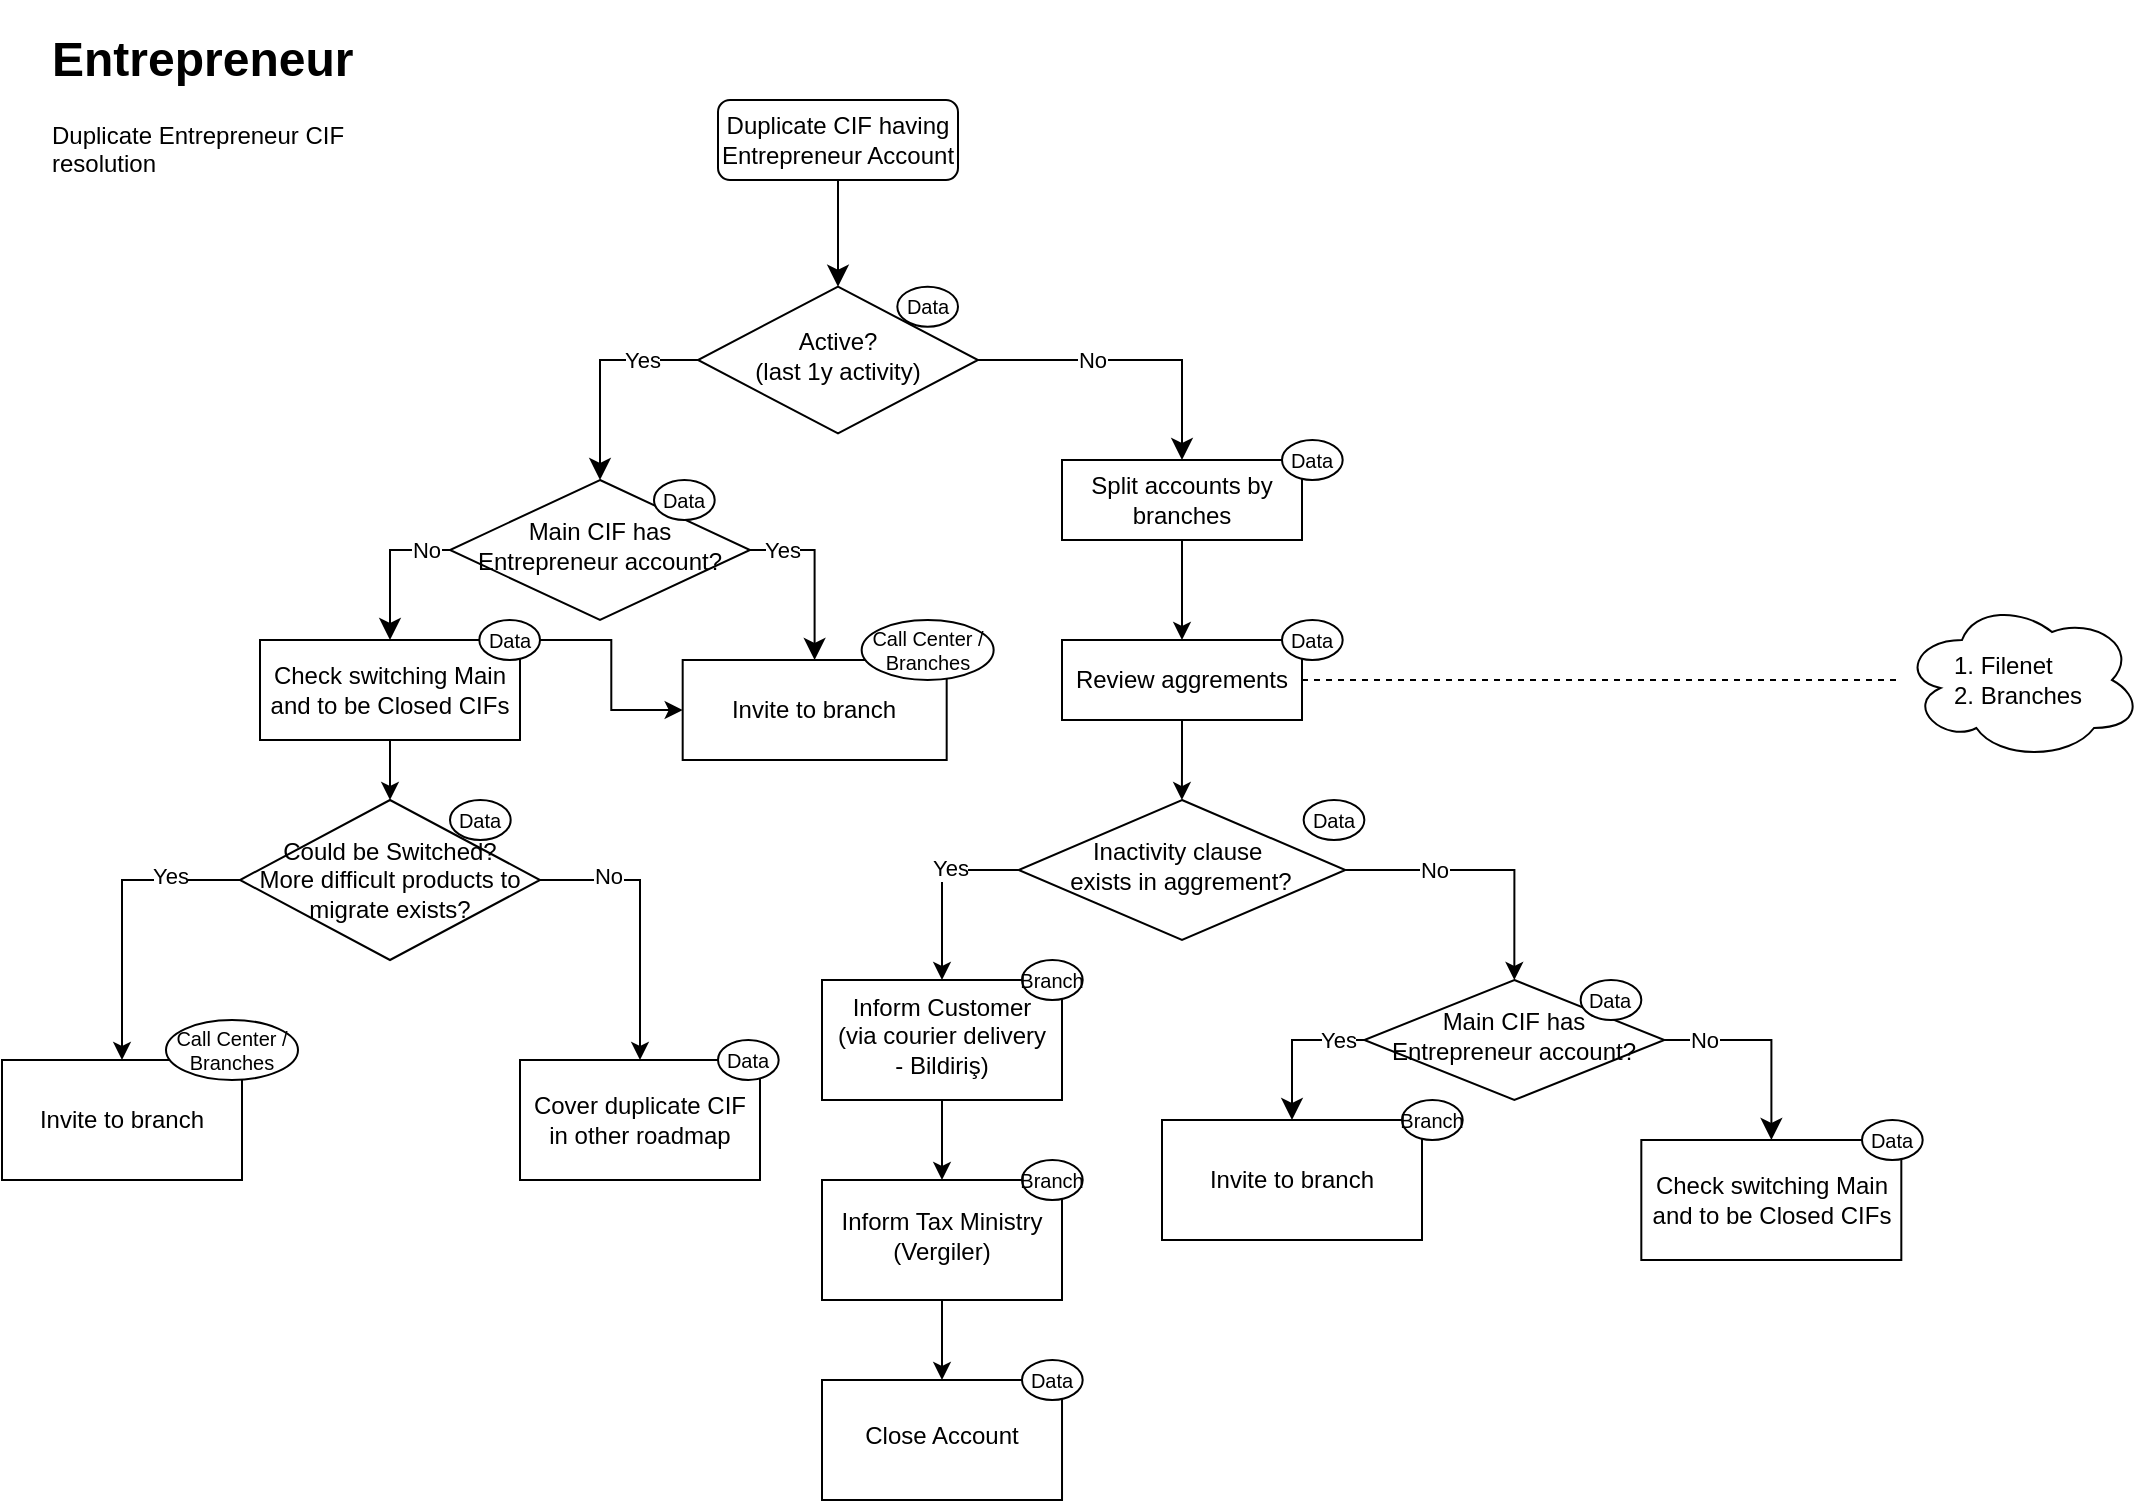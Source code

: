 <mxfile version="23.1.5" type="github" pages="2">
  <diagram id="C5RBs43oDa-KdzZeNtuy" name="Page-1">
    <mxGraphModel dx="2261" dy="780" grid="1" gridSize="10" guides="1" tooltips="1" connect="1" arrows="1" fold="1" page="1" pageScale="1" pageWidth="827" pageHeight="1169" math="0" shadow="0">
      <root>
        <mxCell id="WIyWlLk6GJQsqaUBKTNV-0" />
        <mxCell id="WIyWlLk6GJQsqaUBKTNV-1" parent="WIyWlLk6GJQsqaUBKTNV-0" />
        <mxCell id="KJ_HPDsQMNC6sKq2eSFU-30" value="" style="rounded=0;html=1;jettySize=auto;orthogonalLoop=1;fontSize=11;endArrow=classic;endFill=1;endSize=8;strokeWidth=1;shadow=0;labelBackgroundColor=none;edgeStyle=orthogonalEdgeStyle;" edge="1" parent="WIyWlLk6GJQsqaUBKTNV-1" source="KJ_HPDsQMNC6sKq2eSFU-31" target="KJ_HPDsQMNC6sKq2eSFU-36">
          <mxGeometry relative="1" as="geometry" />
        </mxCell>
        <mxCell id="KJ_HPDsQMNC6sKq2eSFU-31" value="Duplicate CIF having Entrepreneur Account" style="rounded=1;whiteSpace=wrap;html=1;fontSize=12;glass=0;strokeWidth=1;shadow=0;" vertex="1" parent="WIyWlLk6GJQsqaUBKTNV-1">
          <mxGeometry x="348" y="80" width="120" height="40" as="geometry" />
        </mxCell>
        <mxCell id="KJ_HPDsQMNC6sKq2eSFU-32" value="" style="rounded=0;html=1;jettySize=auto;orthogonalLoop=1;fontSize=11;endArrow=classic;endFill=1;endSize=8;strokeWidth=1;shadow=0;labelBackgroundColor=none;edgeStyle=orthogonalEdgeStyle;exitX=0;exitY=0.5;exitDx=0;exitDy=0;" edge="1" parent="WIyWlLk6GJQsqaUBKTNV-1" source="KJ_HPDsQMNC6sKq2eSFU-36" target="KJ_HPDsQMNC6sKq2eSFU-43">
          <mxGeometry y="20" relative="1" as="geometry">
            <mxPoint as="offset" />
          </mxGeometry>
        </mxCell>
        <mxCell id="KJ_HPDsQMNC6sKq2eSFU-33" value="Yes" style="edgeLabel;html=1;align=center;verticalAlign=middle;resizable=0;points=[];" vertex="1" connectable="0" parent="KJ_HPDsQMNC6sKq2eSFU-32">
          <mxGeometry x="-0.255" y="-1" relative="1" as="geometry">
            <mxPoint x="12" y="1" as="offset" />
          </mxGeometry>
        </mxCell>
        <mxCell id="KJ_HPDsQMNC6sKq2eSFU-34" value="" style="edgeStyle=orthogonalEdgeStyle;rounded=0;jettySize=auto;orthogonalLoop=1;endArrow=classic;endFill=1;endSize=8;strokeWidth=1;shadow=0;align=center;labelPosition=center;verticalLabelPosition=middle;verticalAlign=middle;" edge="1" parent="WIyWlLk6GJQsqaUBKTNV-1" source="KJ_HPDsQMNC6sKq2eSFU-36" target="KJ_HPDsQMNC6sKq2eSFU-38">
          <mxGeometry x="-0.201" y="20" relative="1" as="geometry">
            <mxPoint as="offset" />
          </mxGeometry>
        </mxCell>
        <mxCell id="KJ_HPDsQMNC6sKq2eSFU-35" value="No" style="edgeLabel;html=1;align=center;verticalAlign=middle;resizable=0;points=[];" vertex="1" connectable="0" parent="KJ_HPDsQMNC6sKq2eSFU-34">
          <mxGeometry x="-0.248" relative="1" as="geometry">
            <mxPoint as="offset" />
          </mxGeometry>
        </mxCell>
        <mxCell id="KJ_HPDsQMNC6sKq2eSFU-36" value="Active? &lt;br&gt;(last 1y activity)" style="rhombus;whiteSpace=wrap;html=1;shadow=0;fontFamily=Helvetica;fontSize=12;align=center;strokeWidth=1;spacing=6;spacingTop=-4;" vertex="1" parent="WIyWlLk6GJQsqaUBKTNV-1">
          <mxGeometry x="338" y="173.34" width="140" height="73.33" as="geometry" />
        </mxCell>
        <mxCell id="KJ_HPDsQMNC6sKq2eSFU-37" value="" style="edgeStyle=orthogonalEdgeStyle;rounded=0;orthogonalLoop=1;jettySize=auto;html=1;" edge="1" parent="WIyWlLk6GJQsqaUBKTNV-1" source="KJ_HPDsQMNC6sKq2eSFU-38" target="KJ_HPDsQMNC6sKq2eSFU-48">
          <mxGeometry relative="1" as="geometry" />
        </mxCell>
        <mxCell id="KJ_HPDsQMNC6sKq2eSFU-38" value="Split accounts by branches" style="rounded=0;whiteSpace=wrap;html=1;fontSize=12;glass=0;strokeWidth=1;shadow=0;" vertex="1" parent="WIyWlLk6GJQsqaUBKTNV-1">
          <mxGeometry x="520" y="260" width="120" height="40" as="geometry" />
        </mxCell>
        <mxCell id="KJ_HPDsQMNC6sKq2eSFU-39" value="" style="rounded=0;html=1;jettySize=auto;orthogonalLoop=1;fontSize=11;endArrow=classic;endFill=1;endSize=8;strokeWidth=1;shadow=0;labelBackgroundColor=none;edgeStyle=orthogonalEdgeStyle;exitX=0;exitY=0.5;exitDx=0;exitDy=0;" edge="1" parent="WIyWlLk6GJQsqaUBKTNV-1" source="KJ_HPDsQMNC6sKq2eSFU-43" target="KJ_HPDsQMNC6sKq2eSFU-44">
          <mxGeometry x="0.333" y="20" relative="1" as="geometry">
            <mxPoint as="offset" />
          </mxGeometry>
        </mxCell>
        <mxCell id="KJ_HPDsQMNC6sKq2eSFU-40" value="No" style="edgeLabel;html=1;align=center;verticalAlign=middle;resizable=0;points=[];" vertex="1" connectable="0" parent="KJ_HPDsQMNC6sKq2eSFU-39">
          <mxGeometry x="-0.615" relative="1" as="geometry">
            <mxPoint x="2" as="offset" />
          </mxGeometry>
        </mxCell>
        <mxCell id="KJ_HPDsQMNC6sKq2eSFU-41" value="" style="edgeStyle=orthogonalEdgeStyle;rounded=0;html=1;jettySize=auto;orthogonalLoop=1;fontSize=11;endArrow=classic;endFill=1;endSize=8;strokeWidth=1;shadow=0;labelBackgroundColor=none;exitX=1;exitY=0.5;exitDx=0;exitDy=0;" edge="1" parent="WIyWlLk6GJQsqaUBKTNV-1" source="KJ_HPDsQMNC6sKq2eSFU-43" target="KJ_HPDsQMNC6sKq2eSFU-45">
          <mxGeometry y="10" relative="1" as="geometry">
            <mxPoint as="offset" />
          </mxGeometry>
        </mxCell>
        <mxCell id="KJ_HPDsQMNC6sKq2eSFU-42" value="Yes" style="edgeLabel;html=1;align=center;verticalAlign=middle;resizable=0;points=[];" vertex="1" connectable="0" parent="KJ_HPDsQMNC6sKq2eSFU-41">
          <mxGeometry x="-0.415" y="2" relative="1" as="geometry">
            <mxPoint x="-10" y="2" as="offset" />
          </mxGeometry>
        </mxCell>
        <mxCell id="KJ_HPDsQMNC6sKq2eSFU-43" value="Main CIF has &lt;br&gt;Entrepreneur account?" style="rhombus;whiteSpace=wrap;html=1;shadow=0;fontFamily=Helvetica;fontSize=12;align=center;strokeWidth=1;spacing=6;spacingTop=-4;" vertex="1" parent="WIyWlLk6GJQsqaUBKTNV-1">
          <mxGeometry x="214" y="270" width="150" height="70" as="geometry" />
        </mxCell>
        <mxCell id="KJ_HPDsQMNC6sKq2eSFU-73" value="" style="edgeStyle=orthogonalEdgeStyle;rounded=0;orthogonalLoop=1;jettySize=auto;html=1;" edge="1" parent="WIyWlLk6GJQsqaUBKTNV-1" source="KJ_HPDsQMNC6sKq2eSFU-44" target="KJ_HPDsQMNC6sKq2eSFU-72">
          <mxGeometry relative="1" as="geometry" />
        </mxCell>
        <mxCell id="KJ_HPDsQMNC6sKq2eSFU-44" value="Check switching Main and to be Closed CIFs" style="rounded=0;whiteSpace=wrap;html=1;fontSize=12;glass=0;strokeWidth=1;shadow=0;" vertex="1" parent="WIyWlLk6GJQsqaUBKTNV-1">
          <mxGeometry x="119" y="350" width="130" height="50" as="geometry" />
        </mxCell>
        <mxCell id="KJ_HPDsQMNC6sKq2eSFU-45" value="Invite to branch" style="rounded=0;whiteSpace=wrap;html=1;fontSize=12;glass=0;strokeWidth=1;shadow=0;" vertex="1" parent="WIyWlLk6GJQsqaUBKTNV-1">
          <mxGeometry x="330.34" y="360" width="132" height="50" as="geometry" />
        </mxCell>
        <mxCell id="KJ_HPDsQMNC6sKq2eSFU-46" value="&lt;h1&gt;Entrepreneur&lt;/h1&gt;&lt;p&gt;Duplicate Entrepreneur CIF resolution&lt;/p&gt;" style="text;html=1;spacing=5;spacingTop=-20;whiteSpace=wrap;overflow=hidden;rounded=0;" vertex="1" parent="WIyWlLk6GJQsqaUBKTNV-1">
          <mxGeometry x="10" y="40" width="190" height="120" as="geometry" />
        </mxCell>
        <mxCell id="KJ_HPDsQMNC6sKq2eSFU-47" value="" style="edgeStyle=orthogonalEdgeStyle;rounded=0;orthogonalLoop=1;jettySize=auto;html=1;" edge="1" parent="WIyWlLk6GJQsqaUBKTNV-1" source="KJ_HPDsQMNC6sKq2eSFU-48" target="KJ_HPDsQMNC6sKq2eSFU-53">
          <mxGeometry relative="1" as="geometry" />
        </mxCell>
        <mxCell id="KJ_HPDsQMNC6sKq2eSFU-48" value="Review aggrements" style="rounded=0;whiteSpace=wrap;html=1;fontSize=12;glass=0;strokeWidth=1;shadow=0;" vertex="1" parent="WIyWlLk6GJQsqaUBKTNV-1">
          <mxGeometry x="520" y="350" width="120" height="40" as="geometry" />
        </mxCell>
        <mxCell id="KJ_HPDsQMNC6sKq2eSFU-49" value="" style="edgeStyle=orthogonalEdgeStyle;rounded=0;orthogonalLoop=1;jettySize=auto;html=1;exitX=0;exitY=0.5;exitDx=0;exitDy=0;" edge="1" parent="WIyWlLk6GJQsqaUBKTNV-1" source="KJ_HPDsQMNC6sKq2eSFU-53" target="KJ_HPDsQMNC6sKq2eSFU-55">
          <mxGeometry relative="1" as="geometry" />
        </mxCell>
        <mxCell id="KJ_HPDsQMNC6sKq2eSFU-50" value="Yes" style="edgeLabel;html=1;align=center;verticalAlign=middle;resizable=0;points=[];" vertex="1" connectable="0" parent="KJ_HPDsQMNC6sKq2eSFU-49">
          <mxGeometry x="-0.257" y="-1" relative="1" as="geometry">
            <mxPoint as="offset" />
          </mxGeometry>
        </mxCell>
        <mxCell id="KJ_HPDsQMNC6sKq2eSFU-51" value="" style="edgeStyle=orthogonalEdgeStyle;rounded=0;orthogonalLoop=1;jettySize=auto;html=1;entryX=0.5;entryY=0;entryDx=0;entryDy=0;" edge="1" parent="WIyWlLk6GJQsqaUBKTNV-1" source="KJ_HPDsQMNC6sKq2eSFU-53" target="KJ_HPDsQMNC6sKq2eSFU-67">
          <mxGeometry relative="1" as="geometry">
            <mxPoint x="779.0" y="520" as="targetPoint" />
          </mxGeometry>
        </mxCell>
        <mxCell id="KJ_HPDsQMNC6sKq2eSFU-52" value="No" style="edgeLabel;html=1;align=center;verticalAlign=middle;resizable=0;points=[];" vertex="1" connectable="0" parent="KJ_HPDsQMNC6sKq2eSFU-51">
          <mxGeometry x="-0.193" y="-2" relative="1" as="geometry">
            <mxPoint x="-12" y="-2" as="offset" />
          </mxGeometry>
        </mxCell>
        <mxCell id="KJ_HPDsQMNC6sKq2eSFU-53" value="&lt;div style=&quot;&quot;&gt;&lt;span style=&quot;background-color: initial;&quot;&gt;Inactivity clause&amp;nbsp;&lt;/span&gt;&lt;/div&gt;&lt;div style=&quot;&quot;&gt;&lt;span style=&quot;background-color: initial;&quot;&gt;exists&amp;nbsp;&lt;/span&gt;&lt;span style=&quot;background-color: initial;&quot;&gt;in aggrement?&lt;/span&gt;&lt;/div&gt;" style="rhombus;whiteSpace=wrap;html=1;shadow=0;fontFamily=Helvetica;fontSize=12;align=center;strokeWidth=1;spacing=6;spacingTop=-4;verticalAlign=middle;horizontal=1;" vertex="1" parent="WIyWlLk6GJQsqaUBKTNV-1">
          <mxGeometry x="498.34" y="430" width="163.33" height="70" as="geometry" />
        </mxCell>
        <mxCell id="KJ_HPDsQMNC6sKq2eSFU-54" value="" style="edgeStyle=orthogonalEdgeStyle;rounded=0;orthogonalLoop=1;jettySize=auto;html=1;" edge="1" parent="WIyWlLk6GJQsqaUBKTNV-1" source="KJ_HPDsQMNC6sKq2eSFU-55" target="KJ_HPDsQMNC6sKq2eSFU-57">
          <mxGeometry relative="1" as="geometry" />
        </mxCell>
        <mxCell id="KJ_HPDsQMNC6sKq2eSFU-55" value="Inform Customer (via courier delivery - Bildiriş)" style="whiteSpace=wrap;html=1;shadow=0;strokeWidth=1;spacing=6;spacingTop=-4;" vertex="1" parent="WIyWlLk6GJQsqaUBKTNV-1">
          <mxGeometry x="400" y="520" width="120" height="60" as="geometry" />
        </mxCell>
        <mxCell id="KJ_HPDsQMNC6sKq2eSFU-56" value="" style="edgeStyle=orthogonalEdgeStyle;rounded=0;orthogonalLoop=1;jettySize=auto;html=1;" edge="1" parent="WIyWlLk6GJQsqaUBKTNV-1" source="KJ_HPDsQMNC6sKq2eSFU-57" target="KJ_HPDsQMNC6sKq2eSFU-58">
          <mxGeometry relative="1" as="geometry" />
        </mxCell>
        <mxCell id="KJ_HPDsQMNC6sKq2eSFU-57" value="Inform Tax Ministry&lt;br&gt;(Vergiler)" style="whiteSpace=wrap;html=1;shadow=0;strokeWidth=1;spacing=6;spacingTop=-4;" vertex="1" parent="WIyWlLk6GJQsqaUBKTNV-1">
          <mxGeometry x="400" y="620" width="120" height="60" as="geometry" />
        </mxCell>
        <mxCell id="KJ_HPDsQMNC6sKq2eSFU-58" value="Close Account" style="whiteSpace=wrap;html=1;shadow=0;strokeWidth=1;spacing=6;spacingTop=-4;" vertex="1" parent="WIyWlLk6GJQsqaUBKTNV-1">
          <mxGeometry x="400" y="720" width="120.01" height="60" as="geometry" />
        </mxCell>
        <mxCell id="KJ_HPDsQMNC6sKq2eSFU-63" value="" style="rounded=0;html=1;jettySize=auto;orthogonalLoop=1;fontSize=11;endArrow=classic;endFill=1;endSize=8;strokeWidth=1;shadow=0;labelBackgroundColor=none;edgeStyle=orthogonalEdgeStyle;exitX=1;exitY=0.5;exitDx=0;exitDy=0;" edge="1" parent="WIyWlLk6GJQsqaUBKTNV-1" source="KJ_HPDsQMNC6sKq2eSFU-67" target="KJ_HPDsQMNC6sKq2eSFU-68">
          <mxGeometry x="0.333" y="20" relative="1" as="geometry">
            <mxPoint as="offset" />
          </mxGeometry>
        </mxCell>
        <mxCell id="KJ_HPDsQMNC6sKq2eSFU-64" value="No" style="edgeLabel;html=1;align=center;verticalAlign=middle;resizable=0;points=[];" vertex="1" connectable="0" parent="KJ_HPDsQMNC6sKq2eSFU-63">
          <mxGeometry x="-0.615" relative="1" as="geometry">
            <mxPoint as="offset" />
          </mxGeometry>
        </mxCell>
        <mxCell id="KJ_HPDsQMNC6sKq2eSFU-65" value="" style="edgeStyle=orthogonalEdgeStyle;rounded=0;html=1;jettySize=auto;orthogonalLoop=1;fontSize=11;endArrow=classic;endFill=1;endSize=8;strokeWidth=1;shadow=0;labelBackgroundColor=none;exitX=0;exitY=0.5;exitDx=0;exitDy=0;" edge="1" parent="WIyWlLk6GJQsqaUBKTNV-1" source="KJ_HPDsQMNC6sKq2eSFU-67" target="KJ_HPDsQMNC6sKq2eSFU-69">
          <mxGeometry y="10" relative="1" as="geometry">
            <mxPoint as="offset" />
          </mxGeometry>
        </mxCell>
        <mxCell id="KJ_HPDsQMNC6sKq2eSFU-66" value="Yes" style="edgeLabel;html=1;align=center;verticalAlign=middle;resizable=0;points=[];" vertex="1" connectable="0" parent="KJ_HPDsQMNC6sKq2eSFU-65">
          <mxGeometry x="-0.415" y="2" relative="1" as="geometry">
            <mxPoint x="9" y="-2" as="offset" />
          </mxGeometry>
        </mxCell>
        <mxCell id="KJ_HPDsQMNC6sKq2eSFU-67" value="Main CIF has &lt;br&gt;Entrepreneur account?" style="rhombus;whiteSpace=wrap;html=1;shadow=0;fontFamily=Helvetica;fontSize=12;align=center;strokeWidth=1;spacing=6;spacingTop=-4;" vertex="1" parent="WIyWlLk6GJQsqaUBKTNV-1">
          <mxGeometry x="671.17" y="520" width="150" height="60" as="geometry" />
        </mxCell>
        <mxCell id="KJ_HPDsQMNC6sKq2eSFU-68" value="Check switching Main and to be Closed CIFs" style="rounded=0;whiteSpace=wrap;html=1;fontSize=12;glass=0;strokeWidth=1;shadow=0;" vertex="1" parent="WIyWlLk6GJQsqaUBKTNV-1">
          <mxGeometry x="809.66" y="600" width="130" height="60" as="geometry" />
        </mxCell>
        <mxCell id="KJ_HPDsQMNC6sKq2eSFU-69" value="Invite to branch" style="rounded=0;whiteSpace=wrap;html=1;fontSize=12;glass=0;strokeWidth=1;shadow=0;" vertex="1" parent="WIyWlLk6GJQsqaUBKTNV-1">
          <mxGeometry x="570" y="590" width="130" height="60" as="geometry" />
        </mxCell>
        <mxCell id="KJ_HPDsQMNC6sKq2eSFU-75" value="" style="edgeStyle=orthogonalEdgeStyle;rounded=0;orthogonalLoop=1;jettySize=auto;html=1;exitX=0;exitY=0.5;exitDx=0;exitDy=0;" edge="1" parent="WIyWlLk6GJQsqaUBKTNV-1" source="KJ_HPDsQMNC6sKq2eSFU-72" target="KJ_HPDsQMNC6sKq2eSFU-74">
          <mxGeometry relative="1" as="geometry" />
        </mxCell>
        <mxCell id="KJ_HPDsQMNC6sKq2eSFU-76" value="Yes" style="edgeLabel;html=1;align=center;verticalAlign=middle;resizable=0;points=[];" vertex="1" connectable="0" parent="KJ_HPDsQMNC6sKq2eSFU-75">
          <mxGeometry x="-0.521" y="-2" relative="1" as="geometry">
            <mxPoint as="offset" />
          </mxGeometry>
        </mxCell>
        <mxCell id="KJ_HPDsQMNC6sKq2eSFU-78" value="" style="edgeStyle=orthogonalEdgeStyle;rounded=0;orthogonalLoop=1;jettySize=auto;html=1;exitX=1;exitY=0.5;exitDx=0;exitDy=0;" edge="1" parent="WIyWlLk6GJQsqaUBKTNV-1" source="KJ_HPDsQMNC6sKq2eSFU-72" target="KJ_HPDsQMNC6sKq2eSFU-77">
          <mxGeometry relative="1" as="geometry" />
        </mxCell>
        <mxCell id="KJ_HPDsQMNC6sKq2eSFU-79" value="No" style="edgeLabel;html=1;align=center;verticalAlign=middle;resizable=0;points=[];" vertex="1" connectable="0" parent="KJ_HPDsQMNC6sKq2eSFU-78">
          <mxGeometry x="-0.521" y="2" relative="1" as="geometry">
            <mxPoint as="offset" />
          </mxGeometry>
        </mxCell>
        <mxCell id="KJ_HPDsQMNC6sKq2eSFU-72" value="Could be Switched?&lt;br&gt;More difficult products to migrate exists?" style="rhombus;whiteSpace=wrap;html=1;" vertex="1" parent="WIyWlLk6GJQsqaUBKTNV-1">
          <mxGeometry x="109" y="430" width="150" height="80" as="geometry" />
        </mxCell>
        <mxCell id="KJ_HPDsQMNC6sKq2eSFU-74" value="Invite to branch" style="whiteSpace=wrap;html=1;" vertex="1" parent="WIyWlLk6GJQsqaUBKTNV-1">
          <mxGeometry x="-10" y="560" width="120" height="60" as="geometry" />
        </mxCell>
        <mxCell id="KJ_HPDsQMNC6sKq2eSFU-77" value="Cover duplicate CIF in other roadmap" style="whiteSpace=wrap;html=1;" vertex="1" parent="WIyWlLk6GJQsqaUBKTNV-1">
          <mxGeometry x="249" y="560" width="120" height="60" as="geometry" />
        </mxCell>
        <mxCell id="KJ_HPDsQMNC6sKq2eSFU-81" value="Data" style="ellipse;whiteSpace=wrap;html=1;fontSize=10;" vertex="1" parent="WIyWlLk6GJQsqaUBKTNV-1">
          <mxGeometry x="630" y="250" width="30.34" height="20" as="geometry" />
        </mxCell>
        <mxCell id="KJ_HPDsQMNC6sKq2eSFU-82" value="Data" style="ellipse;whiteSpace=wrap;html=1;fontSize=10;" vertex="1" parent="WIyWlLk6GJQsqaUBKTNV-1">
          <mxGeometry x="630" y="340" width="30.34" height="20" as="geometry" />
        </mxCell>
        <mxCell id="KJ_HPDsQMNC6sKq2eSFU-83" value="Data" style="ellipse;whiteSpace=wrap;html=1;fontSize=10;" vertex="1" parent="WIyWlLk6GJQsqaUBKTNV-1">
          <mxGeometry x="640.83" y="430" width="30.34" height="20" as="geometry" />
        </mxCell>
        <mxCell id="KJ_HPDsQMNC6sKq2eSFU-84" value="Data" style="ellipse;whiteSpace=wrap;html=1;fontSize=10;" vertex="1" parent="WIyWlLk6GJQsqaUBKTNV-1">
          <mxGeometry x="437.66" y="173.34" width="30.34" height="20" as="geometry" />
        </mxCell>
        <mxCell id="KJ_HPDsQMNC6sKq2eSFU-85" value="Data" style="ellipse;whiteSpace=wrap;html=1;fontSize=10;" vertex="1" parent="WIyWlLk6GJQsqaUBKTNV-1">
          <mxGeometry x="779.32" y="520" width="30.34" height="20" as="geometry" />
        </mxCell>
        <mxCell id="KJ_HPDsQMNC6sKq2eSFU-86" value="Data" style="ellipse;whiteSpace=wrap;html=1;fontSize=10;" vertex="1" parent="WIyWlLk6GJQsqaUBKTNV-1">
          <mxGeometry x="316.0" y="270" width="30.34" height="20" as="geometry" />
        </mxCell>
        <mxCell id="KJ_HPDsQMNC6sKq2eSFU-87" value="Call Center / Branches" style="ellipse;whiteSpace=wrap;html=1;fontSize=10;" vertex="1" parent="WIyWlLk6GJQsqaUBKTNV-1">
          <mxGeometry x="419.83" y="340" width="66" height="30" as="geometry" />
        </mxCell>
        <mxCell id="KJ_HPDsQMNC6sKq2eSFU-100" value="" style="edgeStyle=orthogonalEdgeStyle;rounded=0;orthogonalLoop=1;jettySize=auto;html=1;" edge="1" parent="WIyWlLk6GJQsqaUBKTNV-1" source="KJ_HPDsQMNC6sKq2eSFU-88" target="KJ_HPDsQMNC6sKq2eSFU-45">
          <mxGeometry relative="1" as="geometry" />
        </mxCell>
        <mxCell id="KJ_HPDsQMNC6sKq2eSFU-88" value="Data" style="ellipse;whiteSpace=wrap;html=1;fontSize=10;" vertex="1" parent="WIyWlLk6GJQsqaUBKTNV-1">
          <mxGeometry x="228.66" y="340" width="30.34" height="20" as="geometry" />
        </mxCell>
        <mxCell id="KJ_HPDsQMNC6sKq2eSFU-89" value="Data" style="ellipse;whiteSpace=wrap;html=1;fontSize=10;" vertex="1" parent="WIyWlLk6GJQsqaUBKTNV-1">
          <mxGeometry x="214.0" y="430" width="30.34" height="20" as="geometry" />
        </mxCell>
        <mxCell id="KJ_HPDsQMNC6sKq2eSFU-90" value="Data" style="ellipse;whiteSpace=wrap;html=1;fontSize=10;" vertex="1" parent="WIyWlLk6GJQsqaUBKTNV-1">
          <mxGeometry x="348.0" y="550" width="30.34" height="20" as="geometry" />
        </mxCell>
        <mxCell id="KJ_HPDsQMNC6sKq2eSFU-91" value="Call Center / Branches" style="ellipse;whiteSpace=wrap;html=1;fontSize=10;" vertex="1" parent="WIyWlLk6GJQsqaUBKTNV-1">
          <mxGeometry x="72" y="540" width="66" height="30" as="geometry" />
        </mxCell>
        <mxCell id="KJ_HPDsQMNC6sKq2eSFU-92" value="Data" style="ellipse;whiteSpace=wrap;html=1;fontSize=10;" vertex="1" parent="WIyWlLk6GJQsqaUBKTNV-1">
          <mxGeometry x="920.0" y="590" width="30.34" height="20" as="geometry" />
        </mxCell>
        <mxCell id="KJ_HPDsQMNC6sKq2eSFU-93" value="" style="endArrow=none;dashed=1;html=1;rounded=0;exitX=1;exitY=0.5;exitDx=0;exitDy=0;" edge="1" parent="WIyWlLk6GJQsqaUBKTNV-1" source="KJ_HPDsQMNC6sKq2eSFU-48" target="KJ_HPDsQMNC6sKq2eSFU-95">
          <mxGeometry width="50" height="50" relative="1" as="geometry">
            <mxPoint x="680" y="500" as="sourcePoint" />
            <mxPoint x="940" y="370" as="targetPoint" />
          </mxGeometry>
        </mxCell>
        <mxCell id="KJ_HPDsQMNC6sKq2eSFU-95" value="1. Filenet&lt;br&gt;&lt;div style=&quot;&quot;&gt;&lt;span style=&quot;background-color: initial;&quot;&gt;2. Branches&lt;/span&gt;&lt;/div&gt;" style="ellipse;shape=cloud;whiteSpace=wrap;html=1;align=left;spacingTop=0;spacing=26;" vertex="1" parent="WIyWlLk6GJQsqaUBKTNV-1">
          <mxGeometry x="940" y="330" width="120" height="80" as="geometry" />
        </mxCell>
        <mxCell id="KJ_HPDsQMNC6sKq2eSFU-96" value="Branch" style="ellipse;whiteSpace=wrap;html=1;fontSize=10;" vertex="1" parent="WIyWlLk6GJQsqaUBKTNV-1">
          <mxGeometry x="500" y="510" width="30.34" height="20" as="geometry" />
        </mxCell>
        <mxCell id="KJ_HPDsQMNC6sKq2eSFU-97" value="Branch" style="ellipse;whiteSpace=wrap;html=1;fontSize=10;" vertex="1" parent="WIyWlLk6GJQsqaUBKTNV-1">
          <mxGeometry x="500" y="610" width="30.34" height="20" as="geometry" />
        </mxCell>
        <mxCell id="KJ_HPDsQMNC6sKq2eSFU-98" value="Data" style="ellipse;whiteSpace=wrap;html=1;fontSize=10;" vertex="1" parent="WIyWlLk6GJQsqaUBKTNV-1">
          <mxGeometry x="500" y="710" width="30.34" height="20" as="geometry" />
        </mxCell>
        <mxCell id="KJ_HPDsQMNC6sKq2eSFU-99" value="Branch" style="ellipse;whiteSpace=wrap;html=1;fontSize=10;" vertex="1" parent="WIyWlLk6GJQsqaUBKTNV-1">
          <mxGeometry x="690" y="580" width="30.34" height="20" as="geometry" />
        </mxCell>
      </root>
    </mxGraphModel>
  </diagram>
  <diagram name="Copy of Page-1" id="8QEN1vGZ-NulJggD_jLL">
    <mxGraphModel dx="2261" dy="780" grid="1" gridSize="10" guides="1" tooltips="1" connect="1" arrows="1" fold="1" page="1" pageScale="1" pageWidth="827" pageHeight="1169" math="0" shadow="0">
      <root>
        <mxCell id="0JsL5X7lTT_Fuk3FTqtr-0" />
        <mxCell id="0JsL5X7lTT_Fuk3FTqtr-1" parent="0JsL5X7lTT_Fuk3FTqtr-0" />
        <mxCell id="0JsL5X7lTT_Fuk3FTqtr-2" value="" style="rounded=0;html=1;jettySize=auto;orthogonalLoop=1;fontSize=11;endArrow=classic;endFill=1;endSize=8;strokeWidth=1;shadow=0;labelBackgroundColor=none;edgeStyle=orthogonalEdgeStyle;" edge="1" parent="0JsL5X7lTT_Fuk3FTqtr-1" source="0JsL5X7lTT_Fuk3FTqtr-3" target="0JsL5X7lTT_Fuk3FTqtr-8">
          <mxGeometry relative="1" as="geometry" />
        </mxCell>
        <mxCell id="0JsL5X7lTT_Fuk3FTqtr-3" value="Duplicate CIF having Entrepreneur Account" style="rounded=1;whiteSpace=wrap;html=1;fontSize=12;glass=0;strokeWidth=1;shadow=0;" vertex="1" parent="0JsL5X7lTT_Fuk3FTqtr-1">
          <mxGeometry x="348" y="80" width="120" height="40" as="geometry" />
        </mxCell>
        <mxCell id="0JsL5X7lTT_Fuk3FTqtr-4" value="" style="rounded=0;html=1;jettySize=auto;orthogonalLoop=1;fontSize=11;endArrow=classic;endFill=1;endSize=8;strokeWidth=1;shadow=0;labelBackgroundColor=none;edgeStyle=orthogonalEdgeStyle;exitX=0;exitY=0.5;exitDx=0;exitDy=0;" edge="1" parent="0JsL5X7lTT_Fuk3FTqtr-1" source="0JsL5X7lTT_Fuk3FTqtr-8" target="0JsL5X7lTT_Fuk3FTqtr-15">
          <mxGeometry y="20" relative="1" as="geometry">
            <mxPoint as="offset" />
          </mxGeometry>
        </mxCell>
        <mxCell id="0JsL5X7lTT_Fuk3FTqtr-5" value="Yes" style="edgeLabel;html=1;align=center;verticalAlign=middle;resizable=0;points=[];" vertex="1" connectable="0" parent="0JsL5X7lTT_Fuk3FTqtr-4">
          <mxGeometry x="-0.255" y="-1" relative="1" as="geometry">
            <mxPoint x="12" y="1" as="offset" />
          </mxGeometry>
        </mxCell>
        <mxCell id="0JsL5X7lTT_Fuk3FTqtr-6" value="" style="edgeStyle=orthogonalEdgeStyle;rounded=0;jettySize=auto;orthogonalLoop=1;endArrow=classic;endFill=1;endSize=8;strokeWidth=1;shadow=0;align=center;labelPosition=center;verticalLabelPosition=middle;verticalAlign=middle;" edge="1" parent="0JsL5X7lTT_Fuk3FTqtr-1" source="0JsL5X7lTT_Fuk3FTqtr-8" target="0JsL5X7lTT_Fuk3FTqtr-10">
          <mxGeometry x="-0.201" y="20" relative="1" as="geometry">
            <mxPoint as="offset" />
          </mxGeometry>
        </mxCell>
        <mxCell id="0JsL5X7lTT_Fuk3FTqtr-7" value="No" style="edgeLabel;html=1;align=center;verticalAlign=middle;resizable=0;points=[];" vertex="1" connectable="0" parent="0JsL5X7lTT_Fuk3FTqtr-6">
          <mxGeometry x="-0.248" relative="1" as="geometry">
            <mxPoint as="offset" />
          </mxGeometry>
        </mxCell>
        <mxCell id="0JsL5X7lTT_Fuk3FTqtr-8" value="Active? &lt;br&gt;(last 1y activity)" style="rhombus;whiteSpace=wrap;html=1;shadow=0;fontFamily=Helvetica;fontSize=12;align=center;strokeWidth=1;spacing=6;spacingTop=-4;" vertex="1" parent="0JsL5X7lTT_Fuk3FTqtr-1">
          <mxGeometry x="338" y="173.34" width="140" height="73.33" as="geometry" />
        </mxCell>
        <mxCell id="0JsL5X7lTT_Fuk3FTqtr-9" value="" style="edgeStyle=orthogonalEdgeStyle;rounded=0;orthogonalLoop=1;jettySize=auto;html=1;" edge="1" parent="0JsL5X7lTT_Fuk3FTqtr-1" source="0JsL5X7lTT_Fuk3FTqtr-10" target="0JsL5X7lTT_Fuk3FTqtr-21">
          <mxGeometry relative="1" as="geometry" />
        </mxCell>
        <mxCell id="0JsL5X7lTT_Fuk3FTqtr-10" value="Split accounts by branches" style="rounded=0;whiteSpace=wrap;html=1;fontSize=12;glass=0;strokeWidth=1;shadow=0;" vertex="1" parent="0JsL5X7lTT_Fuk3FTqtr-1">
          <mxGeometry x="520" y="260" width="120" height="40" as="geometry" />
        </mxCell>
        <mxCell id="0JsL5X7lTT_Fuk3FTqtr-11" value="" style="rounded=0;html=1;jettySize=auto;orthogonalLoop=1;fontSize=11;endArrow=classic;endFill=1;endSize=8;strokeWidth=1;shadow=0;labelBackgroundColor=none;edgeStyle=orthogonalEdgeStyle;exitX=0;exitY=0.5;exitDx=0;exitDy=0;" edge="1" parent="0JsL5X7lTT_Fuk3FTqtr-1" source="0JsL5X7lTT_Fuk3FTqtr-15" target="0JsL5X7lTT_Fuk3FTqtr-17">
          <mxGeometry x="0.333" y="20" relative="1" as="geometry">
            <mxPoint as="offset" />
          </mxGeometry>
        </mxCell>
        <mxCell id="0JsL5X7lTT_Fuk3FTqtr-12" value="No" style="edgeLabel;html=1;align=center;verticalAlign=middle;resizable=0;points=[];" vertex="1" connectable="0" parent="0JsL5X7lTT_Fuk3FTqtr-11">
          <mxGeometry x="-0.615" relative="1" as="geometry">
            <mxPoint x="2" as="offset" />
          </mxGeometry>
        </mxCell>
        <mxCell id="0JsL5X7lTT_Fuk3FTqtr-13" value="" style="edgeStyle=orthogonalEdgeStyle;rounded=0;html=1;jettySize=auto;orthogonalLoop=1;fontSize=11;endArrow=classic;endFill=1;endSize=8;strokeWidth=1;shadow=0;labelBackgroundColor=none;exitX=1;exitY=0.5;exitDx=0;exitDy=0;" edge="1" parent="0JsL5X7lTT_Fuk3FTqtr-1" source="0JsL5X7lTT_Fuk3FTqtr-15" target="0JsL5X7lTT_Fuk3FTqtr-18">
          <mxGeometry y="10" relative="1" as="geometry">
            <mxPoint as="offset" />
          </mxGeometry>
        </mxCell>
        <mxCell id="0JsL5X7lTT_Fuk3FTqtr-14" value="Yes" style="edgeLabel;html=1;align=center;verticalAlign=middle;resizable=0;points=[];" vertex="1" connectable="0" parent="0JsL5X7lTT_Fuk3FTqtr-13">
          <mxGeometry x="-0.415" y="2" relative="1" as="geometry">
            <mxPoint x="-10" y="2" as="offset" />
          </mxGeometry>
        </mxCell>
        <mxCell id="0JsL5X7lTT_Fuk3FTqtr-15" value="Main CIF has &lt;br&gt;Entrepreneur account?" style="rhombus;whiteSpace=wrap;html=1;shadow=0;fontFamily=Helvetica;fontSize=12;align=center;strokeWidth=1;spacing=6;spacingTop=-4;" vertex="1" parent="0JsL5X7lTT_Fuk3FTqtr-1">
          <mxGeometry x="214" y="270" width="150" height="70" as="geometry" />
        </mxCell>
        <mxCell id="0JsL5X7lTT_Fuk3FTqtr-16" value="" style="edgeStyle=orthogonalEdgeStyle;rounded=0;orthogonalLoop=1;jettySize=auto;html=1;" edge="1" parent="0JsL5X7lTT_Fuk3FTqtr-1" source="0JsL5X7lTT_Fuk3FTqtr-17" target="0JsL5X7lTT_Fuk3FTqtr-43">
          <mxGeometry relative="1" as="geometry" />
        </mxCell>
        <mxCell id="0JsL5X7lTT_Fuk3FTqtr-17" value="Check switching Main and to be Closed CIFs" style="rounded=0;whiteSpace=wrap;html=1;fontSize=12;glass=0;strokeWidth=1;shadow=0;" vertex="1" parent="0JsL5X7lTT_Fuk3FTqtr-1">
          <mxGeometry x="119" y="350" width="130" height="50" as="geometry" />
        </mxCell>
        <mxCell id="0JsL5X7lTT_Fuk3FTqtr-18" value="Invite to branch" style="rounded=0;whiteSpace=wrap;html=1;fontSize=12;glass=0;strokeWidth=1;shadow=0;" vertex="1" parent="0JsL5X7lTT_Fuk3FTqtr-1">
          <mxGeometry x="330.34" y="360" width="132" height="50" as="geometry" />
        </mxCell>
        <mxCell id="0JsL5X7lTT_Fuk3FTqtr-20" value="" style="edgeStyle=orthogonalEdgeStyle;rounded=0;orthogonalLoop=1;jettySize=auto;html=1;" edge="1" parent="0JsL5X7lTT_Fuk3FTqtr-1" source="0JsL5X7lTT_Fuk3FTqtr-21" target="0JsL5X7lTT_Fuk3FTqtr-26">
          <mxGeometry relative="1" as="geometry" />
        </mxCell>
        <mxCell id="0JsL5X7lTT_Fuk3FTqtr-21" value="Review aggrements" style="rounded=0;whiteSpace=wrap;html=1;fontSize=12;glass=0;strokeWidth=1;shadow=0;" vertex="1" parent="0JsL5X7lTT_Fuk3FTqtr-1">
          <mxGeometry x="520" y="350" width="120" height="40" as="geometry" />
        </mxCell>
        <mxCell id="0JsL5X7lTT_Fuk3FTqtr-22" value="" style="edgeStyle=orthogonalEdgeStyle;rounded=0;orthogonalLoop=1;jettySize=auto;html=1;exitX=0;exitY=0.5;exitDx=0;exitDy=0;" edge="1" parent="0JsL5X7lTT_Fuk3FTqtr-1" source="0JsL5X7lTT_Fuk3FTqtr-26" target="0JsL5X7lTT_Fuk3FTqtr-28">
          <mxGeometry relative="1" as="geometry" />
        </mxCell>
        <mxCell id="0JsL5X7lTT_Fuk3FTqtr-23" value="Yes" style="edgeLabel;html=1;align=center;verticalAlign=middle;resizable=0;points=[];" vertex="1" connectable="0" parent="0JsL5X7lTT_Fuk3FTqtr-22">
          <mxGeometry x="-0.257" y="-1" relative="1" as="geometry">
            <mxPoint as="offset" />
          </mxGeometry>
        </mxCell>
        <mxCell id="0JsL5X7lTT_Fuk3FTqtr-24" value="" style="edgeStyle=orthogonalEdgeStyle;rounded=0;orthogonalLoop=1;jettySize=auto;html=1;entryX=0.5;entryY=0;entryDx=0;entryDy=0;" edge="1" parent="0JsL5X7lTT_Fuk3FTqtr-1" source="0JsL5X7lTT_Fuk3FTqtr-26" target="0JsL5X7lTT_Fuk3FTqtr-36">
          <mxGeometry relative="1" as="geometry">
            <mxPoint x="779.0" y="520" as="targetPoint" />
          </mxGeometry>
        </mxCell>
        <mxCell id="0JsL5X7lTT_Fuk3FTqtr-25" value="No" style="edgeLabel;html=1;align=center;verticalAlign=middle;resizable=0;points=[];" vertex="1" connectable="0" parent="0JsL5X7lTT_Fuk3FTqtr-24">
          <mxGeometry x="-0.193" y="-2" relative="1" as="geometry">
            <mxPoint x="-12" y="-2" as="offset" />
          </mxGeometry>
        </mxCell>
        <mxCell id="0JsL5X7lTT_Fuk3FTqtr-26" value="&lt;div style=&quot;&quot;&gt;&lt;span style=&quot;background-color: initial;&quot;&gt;Inactivity clause&amp;nbsp;&lt;/span&gt;&lt;/div&gt;&lt;div style=&quot;&quot;&gt;&lt;span style=&quot;background-color: initial;&quot;&gt;exists&amp;nbsp;&lt;/span&gt;&lt;span style=&quot;background-color: initial;&quot;&gt;in aggrement?&lt;/span&gt;&lt;/div&gt;" style="rhombus;whiteSpace=wrap;html=1;shadow=0;fontFamily=Helvetica;fontSize=12;align=center;strokeWidth=1;spacing=6;spacingTop=-4;verticalAlign=middle;horizontal=1;" vertex="1" parent="0JsL5X7lTT_Fuk3FTqtr-1">
          <mxGeometry x="498.34" y="430" width="163.33" height="70" as="geometry" />
        </mxCell>
        <mxCell id="0JsL5X7lTT_Fuk3FTqtr-27" value="" style="edgeStyle=orthogonalEdgeStyle;rounded=0;orthogonalLoop=1;jettySize=auto;html=1;" edge="1" parent="0JsL5X7lTT_Fuk3FTqtr-1" source="0JsL5X7lTT_Fuk3FTqtr-28" target="0JsL5X7lTT_Fuk3FTqtr-30">
          <mxGeometry relative="1" as="geometry" />
        </mxCell>
        <mxCell id="0JsL5X7lTT_Fuk3FTqtr-28" value="Inform Customer (via courier delivery - Bildiriş)" style="whiteSpace=wrap;html=1;shadow=0;strokeWidth=1;spacing=6;spacingTop=-4;" vertex="1" parent="0JsL5X7lTT_Fuk3FTqtr-1">
          <mxGeometry x="400" y="520" width="120" height="60" as="geometry" />
        </mxCell>
        <mxCell id="0JsL5X7lTT_Fuk3FTqtr-29" value="" style="edgeStyle=orthogonalEdgeStyle;rounded=0;orthogonalLoop=1;jettySize=auto;html=1;" edge="1" parent="0JsL5X7lTT_Fuk3FTqtr-1" source="0JsL5X7lTT_Fuk3FTqtr-30" target="0JsL5X7lTT_Fuk3FTqtr-31">
          <mxGeometry relative="1" as="geometry" />
        </mxCell>
        <mxCell id="0JsL5X7lTT_Fuk3FTqtr-30" value="Inform Tax Ministry&lt;br&gt;(Vergiler)" style="whiteSpace=wrap;html=1;shadow=0;strokeWidth=1;spacing=6;spacingTop=-4;" vertex="1" parent="0JsL5X7lTT_Fuk3FTqtr-1">
          <mxGeometry x="400" y="620" width="120" height="60" as="geometry" />
        </mxCell>
        <mxCell id="0JsL5X7lTT_Fuk3FTqtr-31" value="Close Account" style="whiteSpace=wrap;html=1;shadow=0;strokeWidth=1;spacing=6;spacingTop=-4;" vertex="1" parent="0JsL5X7lTT_Fuk3FTqtr-1">
          <mxGeometry x="400" y="720" width="120.01" height="60" as="geometry" />
        </mxCell>
        <mxCell id="0JsL5X7lTT_Fuk3FTqtr-32" value="" style="rounded=0;html=1;jettySize=auto;orthogonalLoop=1;fontSize=11;endArrow=classic;endFill=1;endSize=8;strokeWidth=1;shadow=0;labelBackgroundColor=none;edgeStyle=orthogonalEdgeStyle;exitX=1;exitY=0.5;exitDx=0;exitDy=0;" edge="1" parent="0JsL5X7lTT_Fuk3FTqtr-1" source="0JsL5X7lTT_Fuk3FTqtr-36" target="0JsL5X7lTT_Fuk3FTqtr-37">
          <mxGeometry x="0.333" y="20" relative="1" as="geometry">
            <mxPoint as="offset" />
          </mxGeometry>
        </mxCell>
        <mxCell id="0JsL5X7lTT_Fuk3FTqtr-33" value="No" style="edgeLabel;html=1;align=center;verticalAlign=middle;resizable=0;points=[];" vertex="1" connectable="0" parent="0JsL5X7lTT_Fuk3FTqtr-32">
          <mxGeometry x="-0.615" relative="1" as="geometry">
            <mxPoint as="offset" />
          </mxGeometry>
        </mxCell>
        <mxCell id="0JsL5X7lTT_Fuk3FTqtr-34" value="" style="edgeStyle=orthogonalEdgeStyle;rounded=0;html=1;jettySize=auto;orthogonalLoop=1;fontSize=11;endArrow=classic;endFill=1;endSize=8;strokeWidth=1;shadow=0;labelBackgroundColor=none;exitX=0;exitY=0.5;exitDx=0;exitDy=0;" edge="1" parent="0JsL5X7lTT_Fuk3FTqtr-1" source="0JsL5X7lTT_Fuk3FTqtr-36" target="0JsL5X7lTT_Fuk3FTqtr-38">
          <mxGeometry y="10" relative="1" as="geometry">
            <mxPoint as="offset" />
          </mxGeometry>
        </mxCell>
        <mxCell id="0JsL5X7lTT_Fuk3FTqtr-35" value="Yes" style="edgeLabel;html=1;align=center;verticalAlign=middle;resizable=0;points=[];" vertex="1" connectable="0" parent="0JsL5X7lTT_Fuk3FTqtr-34">
          <mxGeometry x="-0.415" y="2" relative="1" as="geometry">
            <mxPoint x="9" y="-2" as="offset" />
          </mxGeometry>
        </mxCell>
        <mxCell id="0JsL5X7lTT_Fuk3FTqtr-36" value="Main CIF has &lt;br&gt;Entrepreneur account?" style="rhombus;whiteSpace=wrap;html=1;shadow=0;fontFamily=Helvetica;fontSize=12;align=center;strokeWidth=1;spacing=6;spacingTop=-4;" vertex="1" parent="0JsL5X7lTT_Fuk3FTqtr-1">
          <mxGeometry x="671.17" y="520" width="150" height="60" as="geometry" />
        </mxCell>
        <mxCell id="0JsL5X7lTT_Fuk3FTqtr-37" value="Check switching Main and to be Closed CIFs" style="rounded=0;whiteSpace=wrap;html=1;fontSize=12;glass=0;strokeWidth=1;shadow=0;" vertex="1" parent="0JsL5X7lTT_Fuk3FTqtr-1">
          <mxGeometry x="809.66" y="600" width="130" height="60" as="geometry" />
        </mxCell>
        <mxCell id="0JsL5X7lTT_Fuk3FTqtr-38" value="Invite to branch" style="rounded=0;whiteSpace=wrap;html=1;fontSize=12;glass=0;strokeWidth=1;shadow=0;" vertex="1" parent="0JsL5X7lTT_Fuk3FTqtr-1">
          <mxGeometry x="570" y="590" width="130" height="60" as="geometry" />
        </mxCell>
        <mxCell id="0JsL5X7lTT_Fuk3FTqtr-39" value="" style="edgeStyle=orthogonalEdgeStyle;rounded=0;orthogonalLoop=1;jettySize=auto;html=1;exitX=0;exitY=0.5;exitDx=0;exitDy=0;" edge="1" parent="0JsL5X7lTT_Fuk3FTqtr-1" source="0JsL5X7lTT_Fuk3FTqtr-43" target="0JsL5X7lTT_Fuk3FTqtr-44">
          <mxGeometry relative="1" as="geometry" />
        </mxCell>
        <mxCell id="0JsL5X7lTT_Fuk3FTqtr-40" value="Yes" style="edgeLabel;html=1;align=center;verticalAlign=middle;resizable=0;points=[];" vertex="1" connectable="0" parent="0JsL5X7lTT_Fuk3FTqtr-39">
          <mxGeometry x="-0.521" y="-2" relative="1" as="geometry">
            <mxPoint as="offset" />
          </mxGeometry>
        </mxCell>
        <mxCell id="0JsL5X7lTT_Fuk3FTqtr-41" value="" style="edgeStyle=orthogonalEdgeStyle;rounded=0;orthogonalLoop=1;jettySize=auto;html=1;exitX=1;exitY=0.5;exitDx=0;exitDy=0;" edge="1" parent="0JsL5X7lTT_Fuk3FTqtr-1" source="0JsL5X7lTT_Fuk3FTqtr-43" target="0JsL5X7lTT_Fuk3FTqtr-45">
          <mxGeometry relative="1" as="geometry" />
        </mxCell>
        <mxCell id="0JsL5X7lTT_Fuk3FTqtr-42" value="No" style="edgeLabel;html=1;align=center;verticalAlign=middle;resizable=0;points=[];" vertex="1" connectable="0" parent="0JsL5X7lTT_Fuk3FTqtr-41">
          <mxGeometry x="-0.521" y="2" relative="1" as="geometry">
            <mxPoint as="offset" />
          </mxGeometry>
        </mxCell>
        <mxCell id="0JsL5X7lTT_Fuk3FTqtr-43" value="Could be Switched?&lt;br&gt;More difficult products to migrate exists?" style="rhombus;whiteSpace=wrap;html=1;" vertex="1" parent="0JsL5X7lTT_Fuk3FTqtr-1">
          <mxGeometry x="109" y="430" width="150" height="80" as="geometry" />
        </mxCell>
        <mxCell id="0JsL5X7lTT_Fuk3FTqtr-44" value="Invite to branch" style="whiteSpace=wrap;html=1;" vertex="1" parent="0JsL5X7lTT_Fuk3FTqtr-1">
          <mxGeometry x="-10" y="560" width="120" height="60" as="geometry" />
        </mxCell>
        <mxCell id="0JsL5X7lTT_Fuk3FTqtr-45" value="Cover duplicate CIF in other roadmap" style="whiteSpace=wrap;html=1;" vertex="1" parent="0JsL5X7lTT_Fuk3FTqtr-1">
          <mxGeometry x="249" y="560" width="120" height="60" as="geometry" />
        </mxCell>
        <mxCell id="0JsL5X7lTT_Fuk3FTqtr-46" value="Data" style="ellipse;whiteSpace=wrap;html=1;fontSize=10;" vertex="1" parent="0JsL5X7lTT_Fuk3FTqtr-1">
          <mxGeometry x="630" y="250" width="30.34" height="20" as="geometry" />
        </mxCell>
        <mxCell id="0JsL5X7lTT_Fuk3FTqtr-47" value="Data" style="ellipse;whiteSpace=wrap;html=1;fontSize=10;" vertex="1" parent="0JsL5X7lTT_Fuk3FTqtr-1">
          <mxGeometry x="630" y="340" width="30.34" height="20" as="geometry" />
        </mxCell>
        <mxCell id="0JsL5X7lTT_Fuk3FTqtr-48" value="Data" style="ellipse;whiteSpace=wrap;html=1;fontSize=10;" vertex="1" parent="0JsL5X7lTT_Fuk3FTqtr-1">
          <mxGeometry x="640.83" y="430" width="30.34" height="20" as="geometry" />
        </mxCell>
        <mxCell id="0JsL5X7lTT_Fuk3FTqtr-49" value="Data" style="ellipse;whiteSpace=wrap;html=1;fontSize=10;" vertex="1" parent="0JsL5X7lTT_Fuk3FTqtr-1">
          <mxGeometry x="437.66" y="173.34" width="30.34" height="20" as="geometry" />
        </mxCell>
        <mxCell id="0JsL5X7lTT_Fuk3FTqtr-50" value="Data" style="ellipse;whiteSpace=wrap;html=1;fontSize=10;" vertex="1" parent="0JsL5X7lTT_Fuk3FTqtr-1">
          <mxGeometry x="779.32" y="520" width="30.34" height="20" as="geometry" />
        </mxCell>
        <mxCell id="0JsL5X7lTT_Fuk3FTqtr-51" value="Data" style="ellipse;whiteSpace=wrap;html=1;fontSize=10;" vertex="1" parent="0JsL5X7lTT_Fuk3FTqtr-1">
          <mxGeometry x="316.0" y="270" width="30.34" height="20" as="geometry" />
        </mxCell>
        <mxCell id="0JsL5X7lTT_Fuk3FTqtr-52" value="Call Center / Branches" style="ellipse;whiteSpace=wrap;html=1;fontSize=10;" vertex="1" parent="0JsL5X7lTT_Fuk3FTqtr-1">
          <mxGeometry x="419.83" y="340" width="66" height="30" as="geometry" />
        </mxCell>
        <mxCell id="0JsL5X7lTT_Fuk3FTqtr-54" value="Data" style="ellipse;whiteSpace=wrap;html=1;fontSize=10;" vertex="1" parent="0JsL5X7lTT_Fuk3FTqtr-1">
          <mxGeometry x="228.66" y="340" width="30.34" height="20" as="geometry" />
        </mxCell>
        <mxCell id="0JsL5X7lTT_Fuk3FTqtr-55" value="Data" style="ellipse;whiteSpace=wrap;html=1;fontSize=10;" vertex="1" parent="0JsL5X7lTT_Fuk3FTqtr-1">
          <mxGeometry x="214.0" y="430" width="30.34" height="20" as="geometry" />
        </mxCell>
        <mxCell id="0JsL5X7lTT_Fuk3FTqtr-56" value="Data" style="ellipse;whiteSpace=wrap;html=1;fontSize=10;" vertex="1" parent="0JsL5X7lTT_Fuk3FTqtr-1">
          <mxGeometry x="348.0" y="550" width="30.34" height="20" as="geometry" />
        </mxCell>
        <mxCell id="0JsL5X7lTT_Fuk3FTqtr-57" value="Call Center / Branches" style="ellipse;whiteSpace=wrap;html=1;fontSize=10;" vertex="1" parent="0JsL5X7lTT_Fuk3FTqtr-1">
          <mxGeometry x="72" y="540" width="66" height="30" as="geometry" />
        </mxCell>
        <mxCell id="0JsL5X7lTT_Fuk3FTqtr-58" value="Data" style="ellipse;whiteSpace=wrap;html=1;fontSize=10;" vertex="1" parent="0JsL5X7lTT_Fuk3FTqtr-1">
          <mxGeometry x="920.0" y="590" width="30.34" height="20" as="geometry" />
        </mxCell>
        <mxCell id="0JsL5X7lTT_Fuk3FTqtr-61" value="Branch" style="ellipse;whiteSpace=wrap;html=1;fontSize=10;" vertex="1" parent="0JsL5X7lTT_Fuk3FTqtr-1">
          <mxGeometry x="500" y="510" width="30.34" height="20" as="geometry" />
        </mxCell>
        <mxCell id="0JsL5X7lTT_Fuk3FTqtr-62" value="Branch" style="ellipse;whiteSpace=wrap;html=1;fontSize=10;" vertex="1" parent="0JsL5X7lTT_Fuk3FTqtr-1">
          <mxGeometry x="500" y="610" width="30.34" height="20" as="geometry" />
        </mxCell>
        <mxCell id="0JsL5X7lTT_Fuk3FTqtr-63" value="Data" style="ellipse;whiteSpace=wrap;html=1;fontSize=10;" vertex="1" parent="0JsL5X7lTT_Fuk3FTqtr-1">
          <mxGeometry x="500" y="710" width="30.34" height="20" as="geometry" />
        </mxCell>
        <mxCell id="0JsL5X7lTT_Fuk3FTqtr-64" value="Branch" style="ellipse;whiteSpace=wrap;html=1;fontSize=10;" vertex="1" parent="0JsL5X7lTT_Fuk3FTqtr-1">
          <mxGeometry x="690" y="580" width="30.34" height="20" as="geometry" />
        </mxCell>
      </root>
    </mxGraphModel>
  </diagram>
</mxfile>
